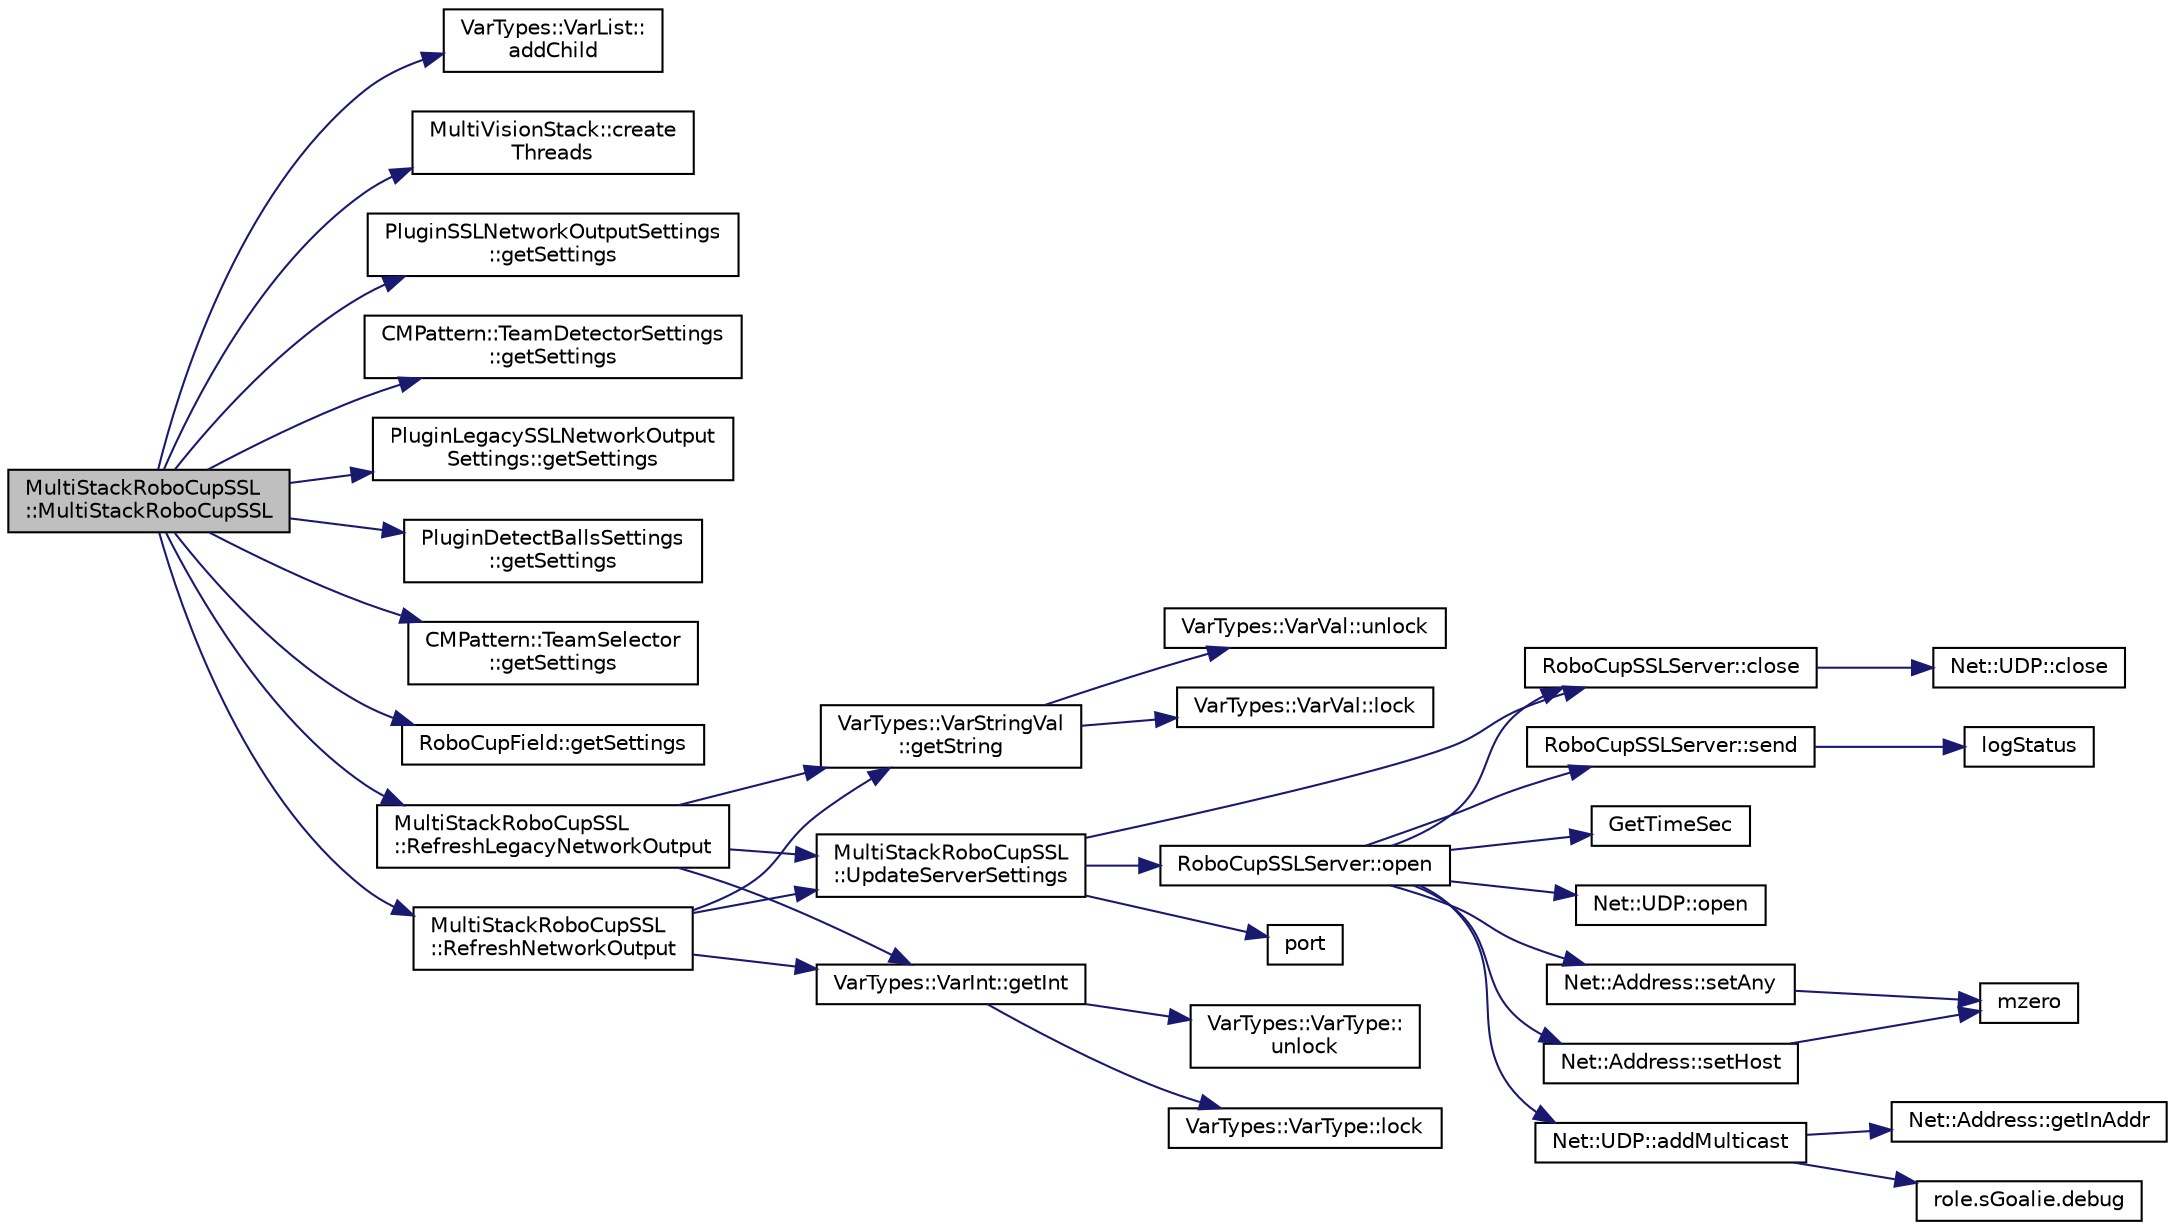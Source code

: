 digraph "MultiStackRoboCupSSL::MultiStackRoboCupSSL"
{
 // INTERACTIVE_SVG=YES
  edge [fontname="Helvetica",fontsize="10",labelfontname="Helvetica",labelfontsize="10"];
  node [fontname="Helvetica",fontsize="10",shape=record];
  rankdir="LR";
  Node1 [label="MultiStackRoboCupSSL\l::MultiStackRoboCupSSL",height=0.2,width=0.4,color="black", fillcolor="grey75", style="filled", fontcolor="black"];
  Node1 -> Node2 [color="midnightblue",fontsize="10",style="solid",fontname="Helvetica"];
  Node2 [label="VarTypes::VarList::\laddChild",height=0.2,width=0.4,color="black", fillcolor="white", style="filled",URL="$d1/d74/class_var_types_1_1_var_list.html#a1c6779a59721a6f67634f28e77d639b1",tooltip="adds a VarType item to the end of the list. "];
  Node1 -> Node3 [color="midnightblue",fontsize="10",style="solid",fontname="Helvetica"];
  Node3 [label="MultiVisionStack::create\lThreads",height=0.2,width=0.4,color="black", fillcolor="white", style="filled",URL="$dc/d23/class_multi_vision_stack.html#a6a6165a6e9901c4e53cb1be236dad735"];
  Node1 -> Node4 [color="midnightblue",fontsize="10",style="solid",fontname="Helvetica"];
  Node4 [label="PluginSSLNetworkOutputSettings\l::getSettings",height=0.2,width=0.4,color="black", fillcolor="white", style="filled",URL="$dd/d3e/class_plugin_s_s_l_network_output_settings.html#a6b5a9778dc109f0fc1c91fa5ad9ee7b0"];
  Node1 -> Node5 [color="midnightblue",fontsize="10",style="solid",fontname="Helvetica"];
  Node5 [label="CMPattern::TeamDetectorSettings\l::getSettings",height=0.2,width=0.4,color="black", fillcolor="white", style="filled",URL="$d2/d12/class_c_m_pattern_1_1_team_detector_settings.html#a985d87a2e4b598c6ee2ea587b3d07b43"];
  Node1 -> Node6 [color="midnightblue",fontsize="10",style="solid",fontname="Helvetica"];
  Node6 [label="PluginLegacySSLNetworkOutput\lSettings::getSettings",height=0.2,width=0.4,color="black", fillcolor="white", style="filled",URL="$de/d4b/class_plugin_legacy_s_s_l_network_output_settings.html#a4b6316519f7965a8b96298d74fa926a8"];
  Node1 -> Node7 [color="midnightblue",fontsize="10",style="solid",fontname="Helvetica"];
  Node7 [label="PluginDetectBallsSettings\l::getSettings",height=0.2,width=0.4,color="black", fillcolor="white", style="filled",URL="$dc/d8d/class_plugin_detect_balls_settings.html#a3363424709d38e5312e6b30f39c94767"];
  Node1 -> Node8 [color="midnightblue",fontsize="10",style="solid",fontname="Helvetica"];
  Node8 [label="CMPattern::TeamSelector\l::getSettings",height=0.2,width=0.4,color="black", fillcolor="white", style="filled",URL="$da/d75/class_c_m_pattern_1_1_team_selector.html#ade4164f41a595f15f04538255b39c2bf"];
  Node1 -> Node9 [color="midnightblue",fontsize="10",style="solid",fontname="Helvetica"];
  Node9 [label="RoboCupField::getSettings",height=0.2,width=0.4,color="black", fillcolor="white", style="filled",URL="$d2/d6f/class_robo_cup_field.html#a146adc9e9f202d6df045cfc7d67ab0c3"];
  Node1 -> Node10 [color="midnightblue",fontsize="10",style="solid",fontname="Helvetica"];
  Node10 [label="MultiStackRoboCupSSL\l::RefreshLegacyNetworkOutput",height=0.2,width=0.4,color="black", fillcolor="white", style="filled",URL="$d0/d9b/class_multi_stack_robo_cup_s_s_l.html#a10ecfe58e96f13357abff26a16d77a4d"];
  Node10 -> Node11 [color="midnightblue",fontsize="10",style="solid",fontname="Helvetica"];
  Node11 [label="VarTypes::VarStringVal\l::getString",height=0.2,width=0.4,color="black", fillcolor="white", style="filled",URL="$db/d2f/class_var_types_1_1_var_string_val.html#a4f8461fed9d174b500b03a944e357b6f"];
  Node11 -> Node12 [color="midnightblue",fontsize="10",style="solid",fontname="Helvetica"];
  Node12 [label="VarTypes::VarVal::lock",height=0.2,width=0.4,color="black", fillcolor="white", style="filled",URL="$d6/de8/class_var_types_1_1_var_val.html#a687df377b593f5ab5ac0b26d22728d4a"];
  Node11 -> Node13 [color="midnightblue",fontsize="10",style="solid",fontname="Helvetica"];
  Node13 [label="VarTypes::VarVal::unlock",height=0.2,width=0.4,color="black", fillcolor="white", style="filled",URL="$d6/de8/class_var_types_1_1_var_val.html#a6f1d886beb58366ce6c157b224ff26f8"];
  Node10 -> Node14 [color="midnightblue",fontsize="10",style="solid",fontname="Helvetica"];
  Node14 [label="MultiStackRoboCupSSL\l::UpdateServerSettings",height=0.2,width=0.4,color="black", fillcolor="white", style="filled",URL="$d0/d9b/class_multi_stack_robo_cup_s_s_l.html#a56a00cd6cb17f46826ec771388474f5e"];
  Node14 -> Node15 [color="midnightblue",fontsize="10",style="solid",fontname="Helvetica"];
  Node15 [label="RoboCupSSLServer::close",height=0.2,width=0.4,color="black", fillcolor="white", style="filled",URL="$d7/db4/class_robo_cup_s_s_l_server.html#a1ed15443a2d23ce22a557710193fd8eb"];
  Node15 -> Node16 [color="midnightblue",fontsize="10",style="solid",fontname="Helvetica"];
  Node16 [label="Net::UDP::close",height=0.2,width=0.4,color="black", fillcolor="white", style="filled",URL="$de/d3b/class_net_1_1_u_d_p.html#a73cb40ac411f8381b9668ca1ebeb53c2"];
  Node14 -> Node17 [color="midnightblue",fontsize="10",style="solid",fontname="Helvetica"];
  Node17 [label="port",height=0.2,width=0.4,color="black", fillcolor="white", style="filled",URL="$d7/dc1/bot__data_8cpp.html#a6aef63a95b7e102edeaeec90790523bd"];
  Node14 -> Node18 [color="midnightblue",fontsize="10",style="solid",fontname="Helvetica"];
  Node18 [label="RoboCupSSLServer::open",height=0.2,width=0.4,color="black", fillcolor="white", style="filled",URL="$d7/db4/class_robo_cup_s_s_l_server.html#a0d756331a03344cf43e8988b5d327e10"];
  Node18 -> Node15 [color="midnightblue",fontsize="10",style="solid",fontname="Helvetica"];
  Node18 -> Node19 [color="midnightblue",fontsize="10",style="solid",fontname="Helvetica"];
  Node19 [label="Net::UDP::open",height=0.2,width=0.4,color="black", fillcolor="white", style="filled",URL="$de/d3b/class_net_1_1_u_d_p.html#a2a8e4b836b7a97c5327f9422dc764652"];
  Node18 -> Node20 [color="midnightblue",fontsize="10",style="solid",fontname="Helvetica"];
  Node20 [label="Net::Address::setHost",height=0.2,width=0.4,color="black", fillcolor="white", style="filled",URL="$d3/db9/class_net_1_1_address.html#a68cdb5a620ad1a92a1119dfce21c89c7"];
  Node20 -> Node21 [color="midnightblue",fontsize="10",style="solid",fontname="Helvetica"];
  Node21 [label="mzero",height=0.2,width=0.4,color="black", fillcolor="white", style="filled",URL="$d0/d36/ssl-vision_2src_2shared_2util_2util_8h.html#a43f680c13212a2e4ef8196c47f152ebb"];
  Node18 -> Node22 [color="midnightblue",fontsize="10",style="solid",fontname="Helvetica"];
  Node22 [label="Net::Address::setAny",height=0.2,width=0.4,color="black", fillcolor="white", style="filled",URL="$d3/db9/class_net_1_1_address.html#a34269df83ba279aec311b480945a3a7e"];
  Node22 -> Node21 [color="midnightblue",fontsize="10",style="solid",fontname="Helvetica"];
  Node18 -> Node23 [color="midnightblue",fontsize="10",style="solid",fontname="Helvetica"];
  Node23 [label="Net::UDP::addMulticast",height=0.2,width=0.4,color="black", fillcolor="white", style="filled",URL="$de/d3b/class_net_1_1_u_d_p.html#a4dae8b1eb58bb29fd4e183c0051aaa44"];
  Node23 -> Node24 [color="midnightblue",fontsize="10",style="solid",fontname="Helvetica"];
  Node24 [label="role.sGoalie.debug",height=0.2,width=0.4,color="black", fillcolor="white", style="filled",URL="$df/d8d/namespacerole_1_1s_goalie.html#a90f67a6b49e210e7e893a0722f57e94c"];
  Node23 -> Node25 [color="midnightblue",fontsize="10",style="solid",fontname="Helvetica"];
  Node25 [label="Net::Address::getInAddr",height=0.2,width=0.4,color="black", fillcolor="white", style="filled",URL="$d3/db9/class_net_1_1_address.html#a81f88a016a15938dc92f1974e57e4236"];
  Node18 -> Node26 [color="midnightblue",fontsize="10",style="solid",fontname="Helvetica"];
  Node26 [label="RoboCupSSLServer::send",height=0.2,width=0.4,color="black", fillcolor="white", style="filled",URL="$d7/db4/class_robo_cup_s_s_l_server.html#ae3bc91be7714a1635ffa394234226d06"];
  Node26 -> Node27 [color="midnightblue",fontsize="10",style="solid",fontname="Helvetica"];
  Node27 [label="logStatus",height=0.2,width=0.4,color="black", fillcolor="white", style="filled",URL="$d1/d8c/logger_8h.html#a99568d93d99c357f22a3f8b10dd836bb"];
  Node18 -> Node28 [color="midnightblue",fontsize="10",style="solid",fontname="Helvetica"];
  Node28 [label="GetTimeSec",height=0.2,width=0.4,color="black", fillcolor="white", style="filled",URL="$dd/d45/ssl-vision_2src_2shared_2util_2timer_8h.html#aed5e107931778acf0dec4d53809130b4"];
  Node10 -> Node29 [color="midnightblue",fontsize="10",style="solid",fontname="Helvetica"];
  Node29 [label="VarTypes::VarInt::getInt",height=0.2,width=0.4,color="black", fillcolor="white", style="filled",URL="$d0/d6c/class_var_types_1_1_var_int.html#a28e54804076ef060827761e22e15ab1f"];
  Node29 -> Node30 [color="midnightblue",fontsize="10",style="solid",fontname="Helvetica"];
  Node30 [label="VarTypes::VarType::lock",height=0.2,width=0.4,color="black", fillcolor="white", style="filled",URL="$d4/d59/class_var_types_1_1_var_type.html#ae3cc30264a849e50988b92ed305d80d2"];
  Node29 -> Node31 [color="midnightblue",fontsize="10",style="solid",fontname="Helvetica"];
  Node31 [label="VarTypes::VarType::\lunlock",height=0.2,width=0.4,color="black", fillcolor="white", style="filled",URL="$d4/d59/class_var_types_1_1_var_type.html#aa879148410da333f6b9bf5c5e58fbad8"];
  Node1 -> Node32 [color="midnightblue",fontsize="10",style="solid",fontname="Helvetica"];
  Node32 [label="MultiStackRoboCupSSL\l::RefreshNetworkOutput",height=0.2,width=0.4,color="black", fillcolor="white", style="filled",URL="$d0/d9b/class_multi_stack_robo_cup_s_s_l.html#a76f62a8929ba82ebf8d5bb610a56d397"];
  Node32 -> Node14 [color="midnightblue",fontsize="10",style="solid",fontname="Helvetica"];
  Node32 -> Node29 [color="midnightblue",fontsize="10",style="solid",fontname="Helvetica"];
  Node32 -> Node11 [color="midnightblue",fontsize="10",style="solid",fontname="Helvetica"];
}
